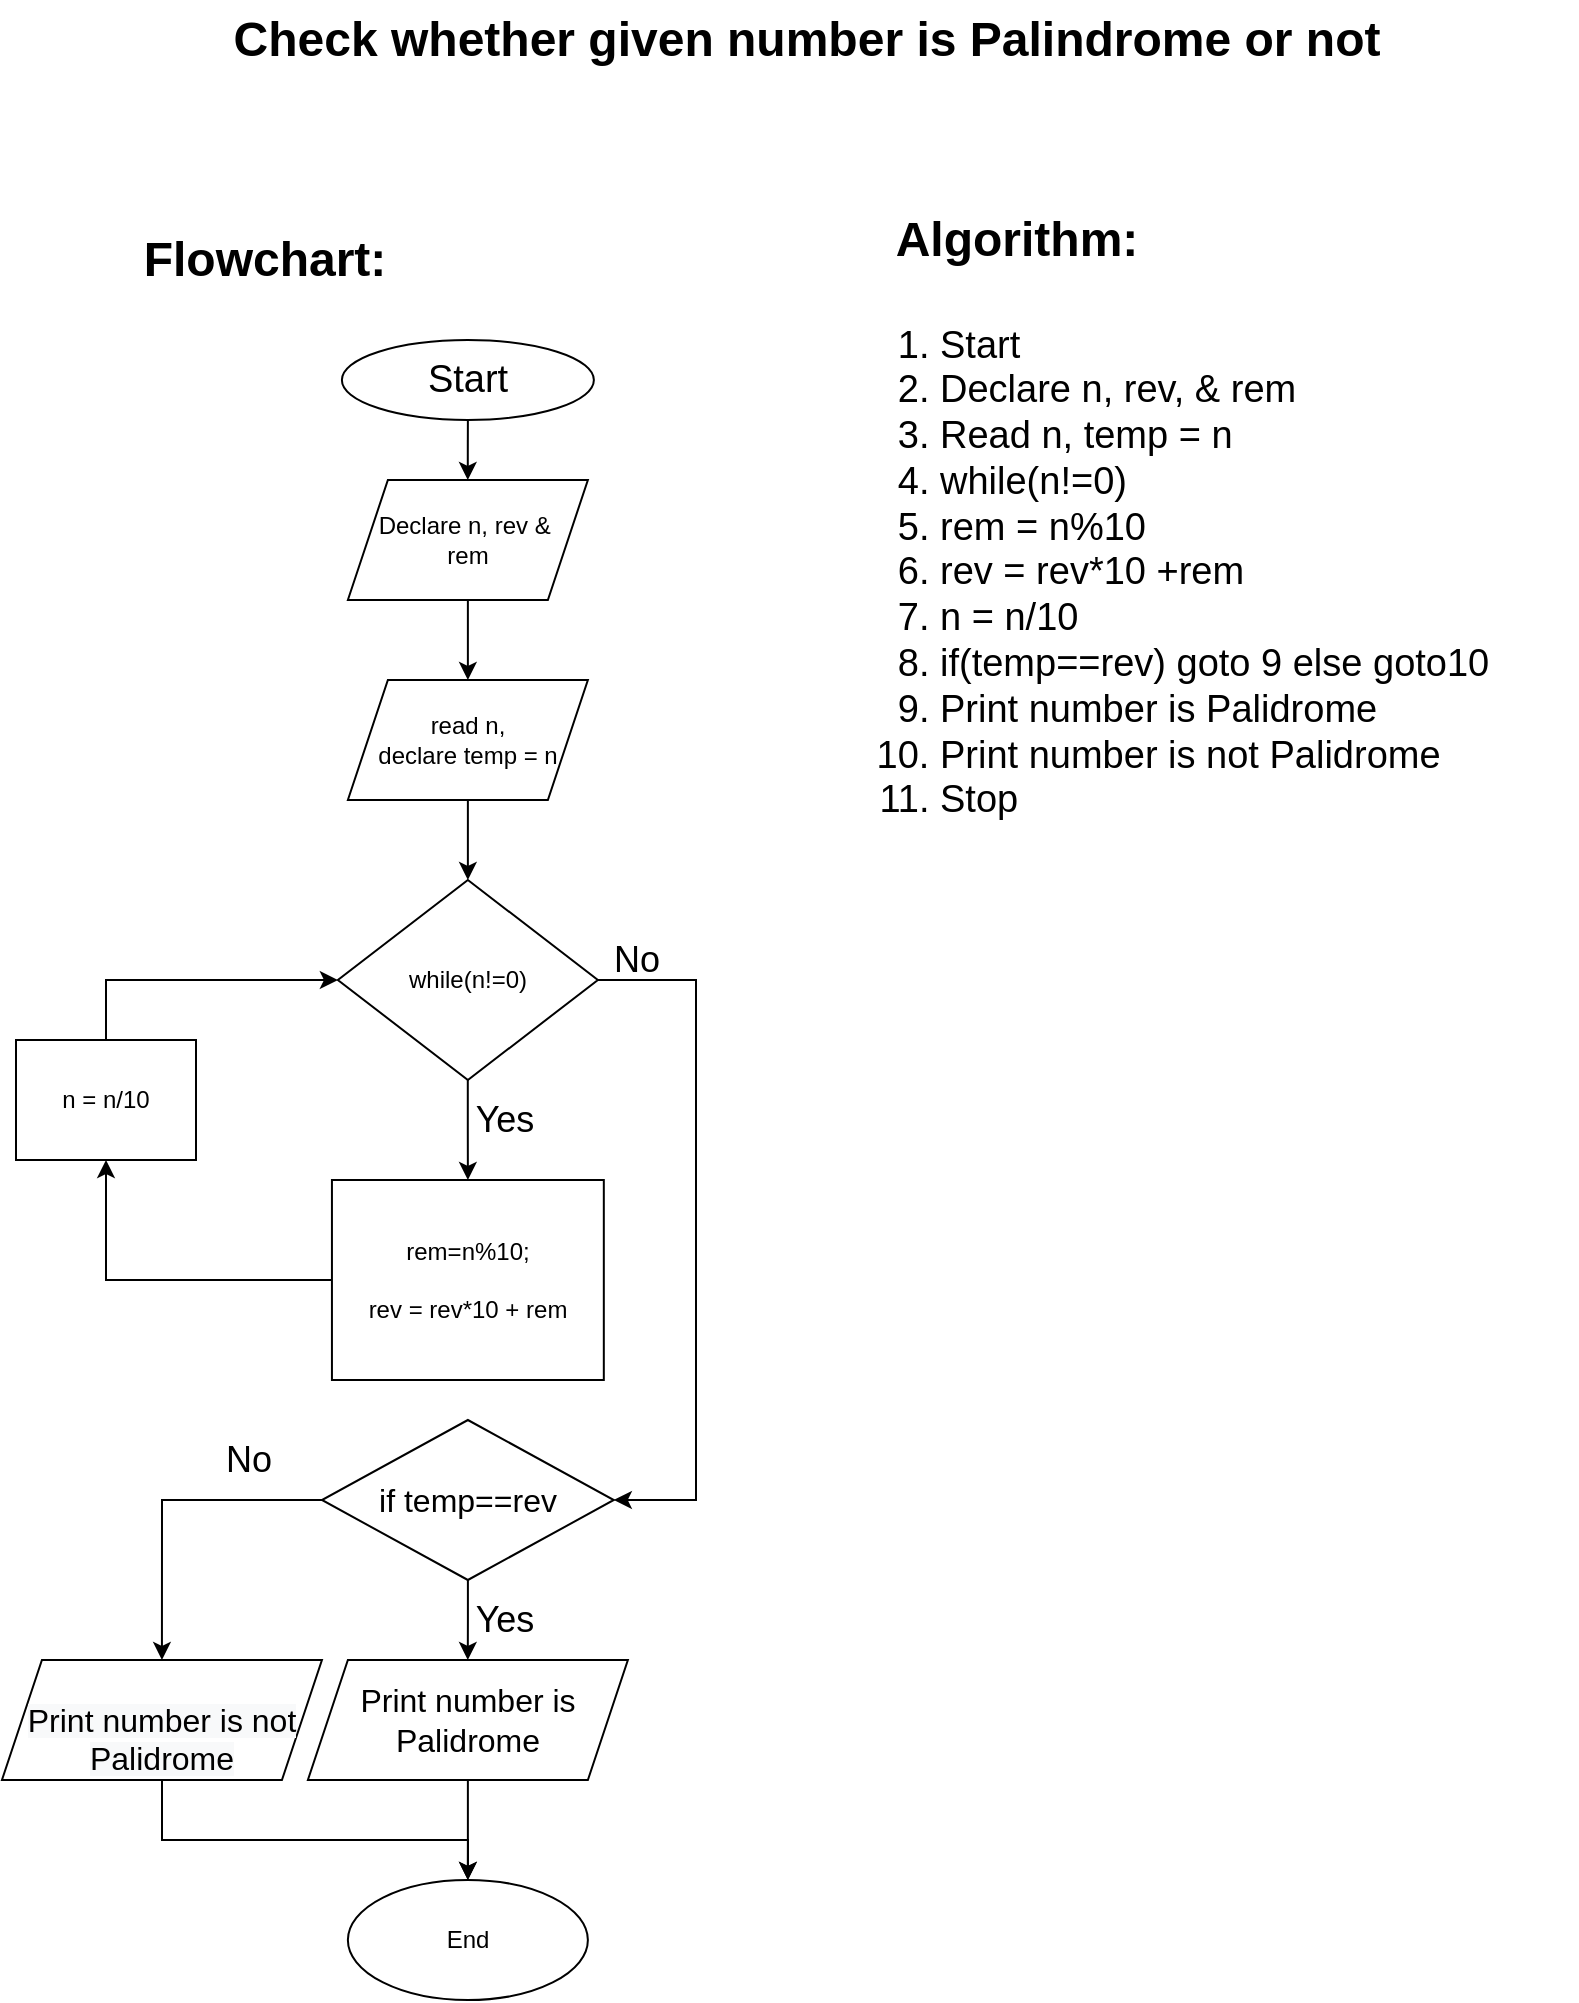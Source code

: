 <mxfile version="20.2.3" type="device"><diagram id="C5RBs43oDa-KdzZeNtuy" name="Page-1"><mxGraphModel dx="839" dy="857" grid="1" gridSize="10" guides="1" tooltips="1" connect="1" arrows="1" fold="1" page="1" pageScale="1" pageWidth="827" pageHeight="1169" background="#FFFFFF" math="0" shadow="0"><root><mxCell id="WIyWlLk6GJQsqaUBKTNV-0"/><mxCell id="WIyWlLk6GJQsqaUBKTNV-1" parent="WIyWlLk6GJQsqaUBKTNV-0"/><mxCell id="nUPXzKol__QYptCHy4bD-82" value="" style="edgeStyle=orthogonalEdgeStyle;rounded=0;orthogonalLoop=1;jettySize=auto;html=1;" parent="WIyWlLk6GJQsqaUBKTNV-1" source="X0aBdcByCuxlTt1kCmt3-0" target="nUPXzKol__QYptCHy4bD-78" edge="1"><mxGeometry relative="1" as="geometry"/></mxCell><mxCell id="X0aBdcByCuxlTt1kCmt3-0" value="&lt;font style=&quot;font-size: 19px;&quot;&gt;Start&lt;/font&gt;" style="ellipse;whiteSpace=wrap;html=1;" parent="WIyWlLk6GJQsqaUBKTNV-1" vertex="1"><mxGeometry x="192.94" y="230" width="126" height="40" as="geometry"/></mxCell><mxCell id="X0aBdcByCuxlTt1kCmt3-19" value="Algorithm:" style="text;strokeColor=none;fillColor=none;html=1;fontSize=24;fontStyle=1;verticalAlign=middle;align=center;" parent="WIyWlLk6GJQsqaUBKTNV-1" vertex="1"><mxGeometry x="480" y="160" width="100" height="40" as="geometry"/></mxCell><mxCell id="X0aBdcByCuxlTt1kCmt3-20" value="Flowchart:" style="text;strokeColor=none;fillColor=none;html=1;fontSize=24;fontStyle=1;verticalAlign=middle;align=center;" parent="WIyWlLk6GJQsqaUBKTNV-1" vertex="1"><mxGeometry x="104" y="170" width="100" height="40" as="geometry"/></mxCell><mxCell id="X0aBdcByCuxlTt1kCmt3-21" value="Check whether given number is Palindrome or not" style="text;strokeColor=none;fillColor=none;html=1;fontSize=24;fontStyle=1;verticalAlign=middle;align=center;" parent="WIyWlLk6GJQsqaUBKTNV-1" vertex="1"><mxGeometry x="60" y="60" width="730" height="40" as="geometry"/></mxCell><mxCell id="X0aBdcByCuxlTt1kCmt3-26" value="&lt;ol&gt;&lt;li&gt;Start&lt;/li&gt;&lt;li&gt;Declare n, rev, &amp;amp; rem&lt;/li&gt;&lt;li&gt;Read n, temp = n&lt;/li&gt;&lt;li&gt;while(n!=0)&lt;/li&gt;&lt;li&gt;rem = n%10&lt;/li&gt;&lt;li&gt;rev = rev*10 +rem&lt;/li&gt;&lt;li&gt;n = n/10&lt;/li&gt;&lt;li&gt;if(temp==rev) goto 9 else goto10&lt;/li&gt;&lt;li&gt;Print number is Palidrome&lt;/li&gt;&lt;li&gt;Print number is not Palidrome&lt;/li&gt;&lt;li&gt;Stop&lt;/li&gt;&lt;/ol&gt;" style="text;strokeColor=none;fillColor=none;html=1;whiteSpace=wrap;verticalAlign=middle;overflow=hidden;fontSize=19;" parent="WIyWlLk6GJQsqaUBKTNV-1" vertex="1"><mxGeometry x="450" y="200" width="360" height="290" as="geometry"/></mxCell><mxCell id="nUPXzKol__QYptCHy4bD-84" value="" style="edgeStyle=orthogonalEdgeStyle;rounded=0;orthogonalLoop=1;jettySize=auto;html=1;" parent="WIyWlLk6GJQsqaUBKTNV-1" source="nUPXzKol__QYptCHy4bD-75" target="nUPXzKol__QYptCHy4bD-76" edge="1"><mxGeometry relative="1" as="geometry"/></mxCell><mxCell id="nUPXzKol__QYptCHy4bD-75" value="read n,&lt;br&gt;declare temp = n" style="shape=parallelogram;perimeter=parallelogramPerimeter;whiteSpace=wrap;html=1;fixedSize=1;" parent="WIyWlLk6GJQsqaUBKTNV-1" vertex="1"><mxGeometry x="195.94" y="400" width="120" height="60" as="geometry"/></mxCell><mxCell id="nUPXzKol__QYptCHy4bD-85" value="" style="edgeStyle=orthogonalEdgeStyle;rounded=0;orthogonalLoop=1;jettySize=auto;html=1;" parent="WIyWlLk6GJQsqaUBKTNV-1" source="nUPXzKol__QYptCHy4bD-76" target="nUPXzKol__QYptCHy4bD-77" edge="1"><mxGeometry relative="1" as="geometry"/></mxCell><mxCell id="2-kMocKYsg4JNheLIqaF-1" style="edgeStyle=orthogonalEdgeStyle;rounded=0;orthogonalLoop=1;jettySize=auto;html=1;entryX=1;entryY=0.5;entryDx=0;entryDy=0;fontSize=16;" parent="WIyWlLk6GJQsqaUBKTNV-1" source="nUPXzKol__QYptCHy4bD-76" target="2-kMocKYsg4JNheLIqaF-2" edge="1"><mxGeometry relative="1" as="geometry"><mxPoint x="315.94" y="810" as="targetPoint"/><Array as="points"><mxPoint x="370" y="550"/><mxPoint x="370" y="810"/></Array></mxGeometry></mxCell><mxCell id="nUPXzKol__QYptCHy4bD-76" value="while(n!=0)" style="rhombus;whiteSpace=wrap;html=1;" parent="WIyWlLk6GJQsqaUBKTNV-1" vertex="1"><mxGeometry x="190.94" y="500" width="130" height="100" as="geometry"/></mxCell><mxCell id="nUPXzKol__QYptCHy4bD-86" style="edgeStyle=orthogonalEdgeStyle;rounded=0;orthogonalLoop=1;jettySize=auto;html=1;entryX=0.5;entryY=1;entryDx=0;entryDy=0;" parent="WIyWlLk6GJQsqaUBKTNV-1" source="nUPXzKol__QYptCHy4bD-77" target="nUPXzKol__QYptCHy4bD-79" edge="1"><mxGeometry relative="1" as="geometry"/></mxCell><mxCell id="nUPXzKol__QYptCHy4bD-77" value="rem=n%10;&lt;br&gt;&lt;br&gt;rev = rev*10 + rem" style="rounded=0;whiteSpace=wrap;html=1;" parent="WIyWlLk6GJQsqaUBKTNV-1" vertex="1"><mxGeometry x="187.97" y="650" width="135.94" height="100" as="geometry"/></mxCell><mxCell id="nUPXzKol__QYptCHy4bD-83" value="" style="edgeStyle=orthogonalEdgeStyle;rounded=0;orthogonalLoop=1;jettySize=auto;html=1;" parent="WIyWlLk6GJQsqaUBKTNV-1" source="nUPXzKol__QYptCHy4bD-78" target="nUPXzKol__QYptCHy4bD-75" edge="1"><mxGeometry relative="1" as="geometry"/></mxCell><mxCell id="nUPXzKol__QYptCHy4bD-78" value="Declare n, rev &amp;amp;&amp;nbsp;&lt;br&gt;rem" style="shape=parallelogram;perimeter=parallelogramPerimeter;whiteSpace=wrap;html=1;fixedSize=1;" parent="WIyWlLk6GJQsqaUBKTNV-1" vertex="1"><mxGeometry x="195.94" y="300" width="120" height="60" as="geometry"/></mxCell><mxCell id="nUPXzKol__QYptCHy4bD-87" style="edgeStyle=orthogonalEdgeStyle;rounded=0;orthogonalLoop=1;jettySize=auto;html=1;entryX=0;entryY=0.5;entryDx=0;entryDy=0;" parent="WIyWlLk6GJQsqaUBKTNV-1" source="nUPXzKol__QYptCHy4bD-79" target="nUPXzKol__QYptCHy4bD-76" edge="1"><mxGeometry relative="1" as="geometry"><Array as="points"><mxPoint x="75" y="550"/></Array></mxGeometry></mxCell><mxCell id="nUPXzKol__QYptCHy4bD-79" value="n = n/10" style="rounded=0;whiteSpace=wrap;html=1;" parent="WIyWlLk6GJQsqaUBKTNV-1" vertex="1"><mxGeometry x="30" y="580" width="90" height="60" as="geometry"/></mxCell><mxCell id="nUPXzKol__QYptCHy4bD-81" value="End" style="ellipse;whiteSpace=wrap;html=1;" parent="WIyWlLk6GJQsqaUBKTNV-1" vertex="1"><mxGeometry x="195.94" y="1000" width="120" height="60" as="geometry"/></mxCell><mxCell id="nUPXzKol__QYptCHy4bD-91" value="Yes" style="text;strokeColor=none;fillColor=none;html=1;fontSize=18;fontStyle=0;verticalAlign=middle;align=center;" parent="WIyWlLk6GJQsqaUBKTNV-1" vertex="1"><mxGeometry x="223.91" y="600" width="100" height="40" as="geometry"/></mxCell><mxCell id="nUPXzKol__QYptCHy4bD-92" value="No" style="text;strokeColor=none;fillColor=none;html=1;fontSize=18;fontStyle=0;verticalAlign=middle;align=center;" parent="WIyWlLk6GJQsqaUBKTNV-1" vertex="1"><mxGeometry x="290" y="520" width="100" height="40" as="geometry"/></mxCell><mxCell id="2-kMocKYsg4JNheLIqaF-5" style="edgeStyle=orthogonalEdgeStyle;rounded=0;orthogonalLoop=1;jettySize=auto;html=1;entryX=0.5;entryY=0;entryDx=0;entryDy=0;fontSize=16;" parent="WIyWlLk6GJQsqaUBKTNV-1" source="2-kMocKYsg4JNheLIqaF-2" target="2-kMocKYsg4JNheLIqaF-3" edge="1"><mxGeometry relative="1" as="geometry"><Array as="points"><mxPoint x="103" y="810"/></Array></mxGeometry></mxCell><mxCell id="2-kMocKYsg4JNheLIqaF-6" value="" style="edgeStyle=orthogonalEdgeStyle;rounded=0;orthogonalLoop=1;jettySize=auto;html=1;fontSize=16;" parent="WIyWlLk6GJQsqaUBKTNV-1" source="2-kMocKYsg4JNheLIqaF-2" target="2-kMocKYsg4JNheLIqaF-4" edge="1"><mxGeometry relative="1" as="geometry"/></mxCell><mxCell id="2-kMocKYsg4JNheLIqaF-2" value="if temp==rev" style="rhombus;whiteSpace=wrap;html=1;fontSize=16;" parent="WIyWlLk6GJQsqaUBKTNV-1" vertex="1"><mxGeometry x="182.97" y="770" width="145.94" height="80" as="geometry"/></mxCell><mxCell id="2-kMocKYsg4JNheLIqaF-9" style="edgeStyle=orthogonalEdgeStyle;rounded=0;orthogonalLoop=1;jettySize=auto;html=1;fontSize=16;" parent="WIyWlLk6GJQsqaUBKTNV-1" source="2-kMocKYsg4JNheLIqaF-3" target="nUPXzKol__QYptCHy4bD-81" edge="1"><mxGeometry relative="1" as="geometry"><Array as="points"><mxPoint x="103" y="980"/><mxPoint x="256" y="980"/></Array></mxGeometry></mxCell><mxCell id="2-kMocKYsg4JNheLIqaF-3" value="&lt;br&gt;&lt;span style=&quot;color: rgb(0, 0, 0); font-family: Helvetica; font-size: 16px; font-style: normal; font-variant-ligatures: normal; font-variant-caps: normal; font-weight: 400; letter-spacing: normal; orphans: 2; text-align: center; text-indent: 0px; text-transform: none; widows: 2; word-spacing: 0px; -webkit-text-stroke-width: 0px; background-color: rgb(248, 249, 250); text-decoration-thickness: initial; text-decoration-style: initial; text-decoration-color: initial; float: none; display: inline !important;&quot;&gt;Print number is not Palidrome&lt;/span&gt;&lt;br&gt;" style="shape=parallelogram;perimeter=parallelogramPerimeter;whiteSpace=wrap;html=1;fixedSize=1;fontSize=16;" parent="WIyWlLk6GJQsqaUBKTNV-1" vertex="1"><mxGeometry x="22.97" y="890" width="160" height="60" as="geometry"/></mxCell><mxCell id="2-kMocKYsg4JNheLIqaF-10" value="" style="edgeStyle=orthogonalEdgeStyle;rounded=0;orthogonalLoop=1;jettySize=auto;html=1;fontSize=16;" parent="WIyWlLk6GJQsqaUBKTNV-1" source="2-kMocKYsg4JNheLIqaF-4" target="nUPXzKol__QYptCHy4bD-81" edge="1"><mxGeometry relative="1" as="geometry"/></mxCell><mxCell id="2-kMocKYsg4JNheLIqaF-4" value="Print number is Palidrome" style="shape=parallelogram;perimeter=parallelogramPerimeter;whiteSpace=wrap;html=1;fixedSize=1;fontSize=16;" parent="WIyWlLk6GJQsqaUBKTNV-1" vertex="1"><mxGeometry x="175.94" y="890" width="160" height="60" as="geometry"/></mxCell><mxCell id="2-kMocKYsg4JNheLIqaF-7" value="Yes" style="text;strokeColor=none;fillColor=none;html=1;fontSize=18;fontStyle=0;verticalAlign=middle;align=center;" parent="WIyWlLk6GJQsqaUBKTNV-1" vertex="1"><mxGeometry x="223.91" y="850" width="100" height="40" as="geometry"/></mxCell><mxCell id="2-kMocKYsg4JNheLIqaF-8" value="No" style="text;strokeColor=none;fillColor=none;html=1;fontSize=18;fontStyle=0;verticalAlign=middle;align=center;" parent="WIyWlLk6GJQsqaUBKTNV-1" vertex="1"><mxGeometry x="95.94" y="770" width="100" height="40" as="geometry"/></mxCell></root></mxGraphModel></diagram></mxfile>